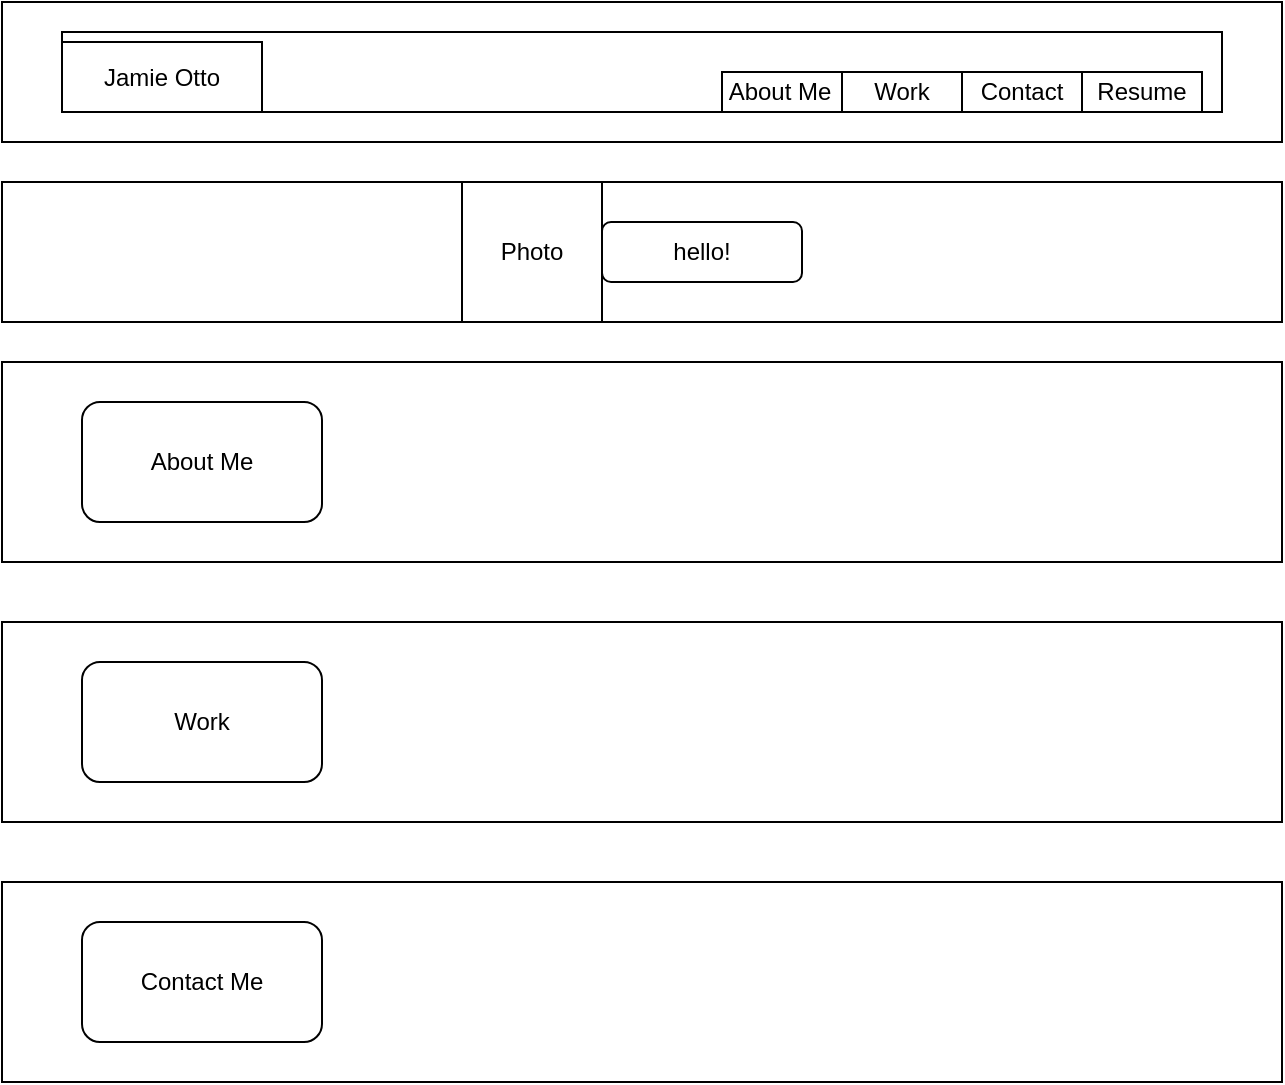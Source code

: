 <mxfile>
    <diagram id="DwSIPrl_JoNnYUt03ART" name="Page-1">
        <mxGraphModel dx="768" dy="612" grid="1" gridSize="10" guides="1" tooltips="1" connect="1" arrows="1" fold="1" page="1" pageScale="1" pageWidth="850" pageHeight="1100" math="0" shadow="0">
            <root>
                <mxCell id="0"/>
                <mxCell id="1" parent="0"/>
                <mxCell id="2" value="" style="rounded=0;whiteSpace=wrap;html=1;" parent="1" vertex="1">
                    <mxGeometry x="40" y="40" width="640" height="70" as="geometry"/>
                </mxCell>
                <mxCell id="3" value="" style="rounded=0;whiteSpace=wrap;html=1;" parent="1" vertex="1">
                    <mxGeometry x="40" y="130" width="640" height="70" as="geometry"/>
                </mxCell>
                <mxCell id="5" value="" style="rounded=0;whiteSpace=wrap;html=1;" parent="1" vertex="1">
                    <mxGeometry x="40" y="350" width="640" height="100" as="geometry"/>
                </mxCell>
                <mxCell id="6" value="" style="rounded=0;whiteSpace=wrap;html=1;" parent="1" vertex="1">
                    <mxGeometry x="40" y="480" width="640" height="100" as="geometry"/>
                </mxCell>
                <mxCell id="18" style="edgeStyle=none;html=1;entryX=0.083;entryY=1.033;entryDx=0;entryDy=0;entryPerimeter=0;" parent="1" source="7" edge="1">
                    <mxGeometry relative="1" as="geometry">
                        <mxPoint x="369.96" y="291.98" as="targetPoint"/>
                    </mxGeometry>
                </mxCell>
                <mxCell id="7" value="" style="rounded=0;whiteSpace=wrap;html=1;" parent="1" vertex="1">
                    <mxGeometry x="40" y="220" width="640" height="100" as="geometry"/>
                </mxCell>
                <mxCell id="11" value="About Me" style="rounded=1;whiteSpace=wrap;html=1;" parent="1" vertex="1">
                    <mxGeometry x="80" y="240" width="120" height="60" as="geometry"/>
                </mxCell>
                <mxCell id="13" value="Work" style="rounded=1;whiteSpace=wrap;html=1;" parent="1" vertex="1">
                    <mxGeometry x="80" y="370" width="120" height="60" as="geometry"/>
                </mxCell>
                <mxCell id="16" value="" style="rounded=0;whiteSpace=wrap;html=1;" parent="1" vertex="1">
                    <mxGeometry x="70" y="55" width="580" height="40" as="geometry"/>
                </mxCell>
                <mxCell id="20" value="Resume" style="rounded=0;whiteSpace=wrap;html=1;" parent="1" vertex="1">
                    <mxGeometry x="580" y="75" width="60" height="20" as="geometry"/>
                </mxCell>
                <mxCell id="21" value="Contact" style="rounded=0;whiteSpace=wrap;html=1;" parent="1" vertex="1">
                    <mxGeometry x="520" y="75" width="60" height="20" as="geometry"/>
                </mxCell>
                <mxCell id="22" value="Work" style="rounded=0;whiteSpace=wrap;html=1;" parent="1" vertex="1">
                    <mxGeometry x="460" y="75" width="60" height="20" as="geometry"/>
                </mxCell>
                <mxCell id="23" value="About Me&lt;span style=&quot;white-space: pre&quot;&gt;&#9;&lt;/span&gt;" style="rounded=0;whiteSpace=wrap;html=1;" parent="1" vertex="1">
                    <mxGeometry x="400" y="75" width="60" height="20" as="geometry"/>
                </mxCell>
                <mxCell id="24" value="Jamie Otto" style="rounded=0;whiteSpace=wrap;html=1;" parent="1" vertex="1">
                    <mxGeometry x="70" y="60" width="100" height="35" as="geometry"/>
                </mxCell>
                <mxCell id="26" value="Contact Me" style="rounded=1;whiteSpace=wrap;html=1;" parent="1" vertex="1">
                    <mxGeometry x="80" y="500" width="120" height="60" as="geometry"/>
                </mxCell>
                <mxCell id="27" value="Photo" style="whiteSpace=wrap;html=1;aspect=fixed;" parent="1" vertex="1">
                    <mxGeometry x="270" y="130" width="70" height="70" as="geometry"/>
                </mxCell>
                <mxCell id="28" value="hello!" style="rounded=1;whiteSpace=wrap;html=1;" parent="1" vertex="1">
                    <mxGeometry x="340" y="150" width="100" height="30" as="geometry"/>
                </mxCell>
            </root>
        </mxGraphModel>
    </diagram>
</mxfile>
